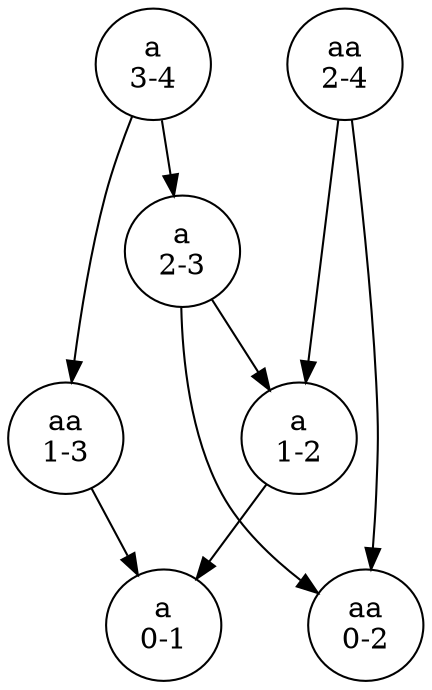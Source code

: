 digraph graphname{
  "a\n3-4" -> "a\n2-3"
  "a\n2-3" -> "a\n1-2"
  "a\n1-2" -> "a\n0-1"
  "aa\n2-4" -> "aa\n0-2"
  "aa\n2-4" -> "a\n1-2"
  "a\n3-4" -> "aa\n1-3"
  "aa\n1-3" -> "a\n0-1"
  "a\n2-3" -> "aa\n0-2"
  
  {rank=same "a\n3-4" "aa\n2-4"}
  {rank=same "a\n0-1" "aa\n0-2"}
}
